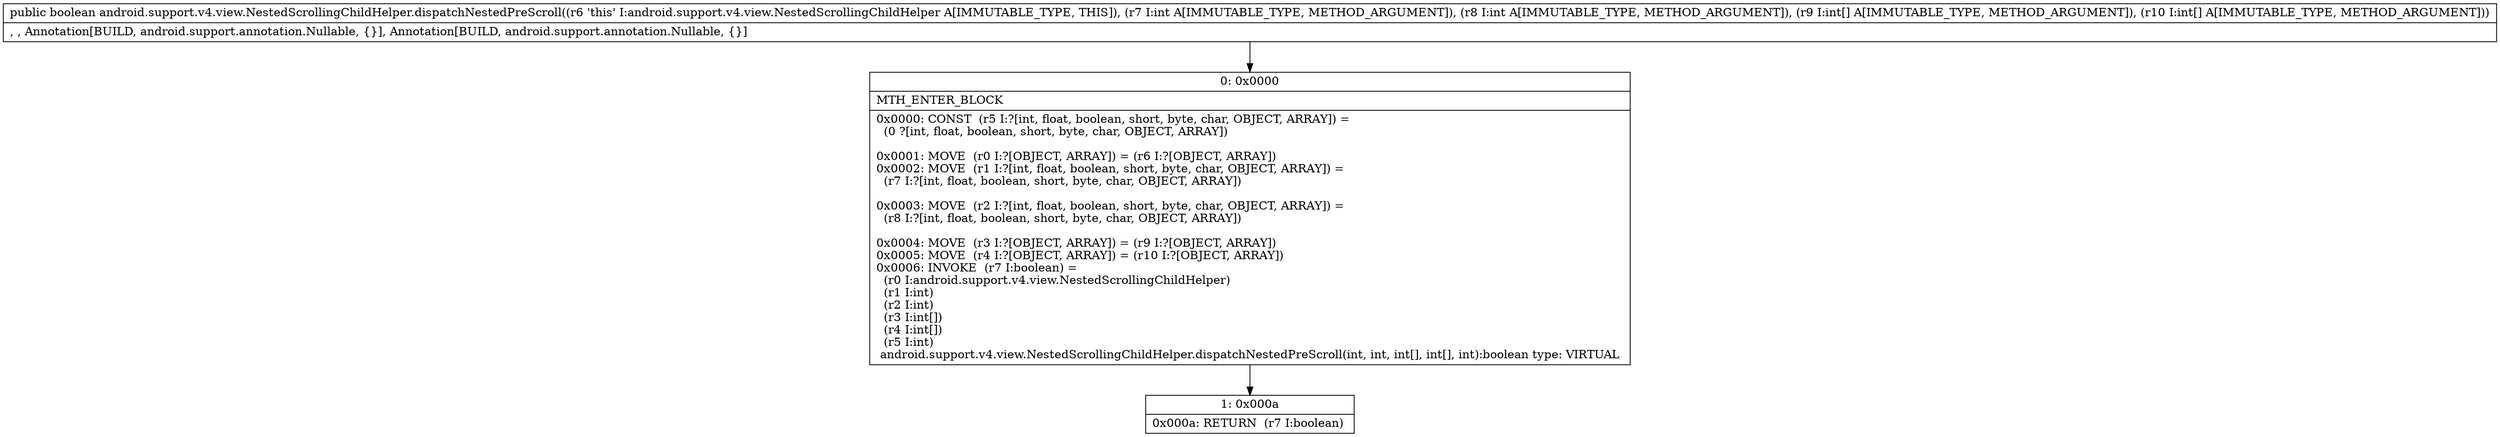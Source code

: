 digraph "CFG forandroid.support.v4.view.NestedScrollingChildHelper.dispatchNestedPreScroll(II[I[I)Z" {
Node_0 [shape=record,label="{0\:\ 0x0000|MTH_ENTER_BLOCK\l|0x0000: CONST  (r5 I:?[int, float, boolean, short, byte, char, OBJECT, ARRAY]) = \l  (0 ?[int, float, boolean, short, byte, char, OBJECT, ARRAY])\l \l0x0001: MOVE  (r0 I:?[OBJECT, ARRAY]) = (r6 I:?[OBJECT, ARRAY]) \l0x0002: MOVE  (r1 I:?[int, float, boolean, short, byte, char, OBJECT, ARRAY]) = \l  (r7 I:?[int, float, boolean, short, byte, char, OBJECT, ARRAY])\l \l0x0003: MOVE  (r2 I:?[int, float, boolean, short, byte, char, OBJECT, ARRAY]) = \l  (r8 I:?[int, float, boolean, short, byte, char, OBJECT, ARRAY])\l \l0x0004: MOVE  (r3 I:?[OBJECT, ARRAY]) = (r9 I:?[OBJECT, ARRAY]) \l0x0005: MOVE  (r4 I:?[OBJECT, ARRAY]) = (r10 I:?[OBJECT, ARRAY]) \l0x0006: INVOKE  (r7 I:boolean) = \l  (r0 I:android.support.v4.view.NestedScrollingChildHelper)\l  (r1 I:int)\l  (r2 I:int)\l  (r3 I:int[])\l  (r4 I:int[])\l  (r5 I:int)\l android.support.v4.view.NestedScrollingChildHelper.dispatchNestedPreScroll(int, int, int[], int[], int):boolean type: VIRTUAL \l}"];
Node_1 [shape=record,label="{1\:\ 0x000a|0x000a: RETURN  (r7 I:boolean) \l}"];
MethodNode[shape=record,label="{public boolean android.support.v4.view.NestedScrollingChildHelper.dispatchNestedPreScroll((r6 'this' I:android.support.v4.view.NestedScrollingChildHelper A[IMMUTABLE_TYPE, THIS]), (r7 I:int A[IMMUTABLE_TYPE, METHOD_ARGUMENT]), (r8 I:int A[IMMUTABLE_TYPE, METHOD_ARGUMENT]), (r9 I:int[] A[IMMUTABLE_TYPE, METHOD_ARGUMENT]), (r10 I:int[] A[IMMUTABLE_TYPE, METHOD_ARGUMENT]))  | , , Annotation[BUILD, android.support.annotation.Nullable, \{\}], Annotation[BUILD, android.support.annotation.Nullable, \{\}]\l}"];
MethodNode -> Node_0;
Node_0 -> Node_1;
}

